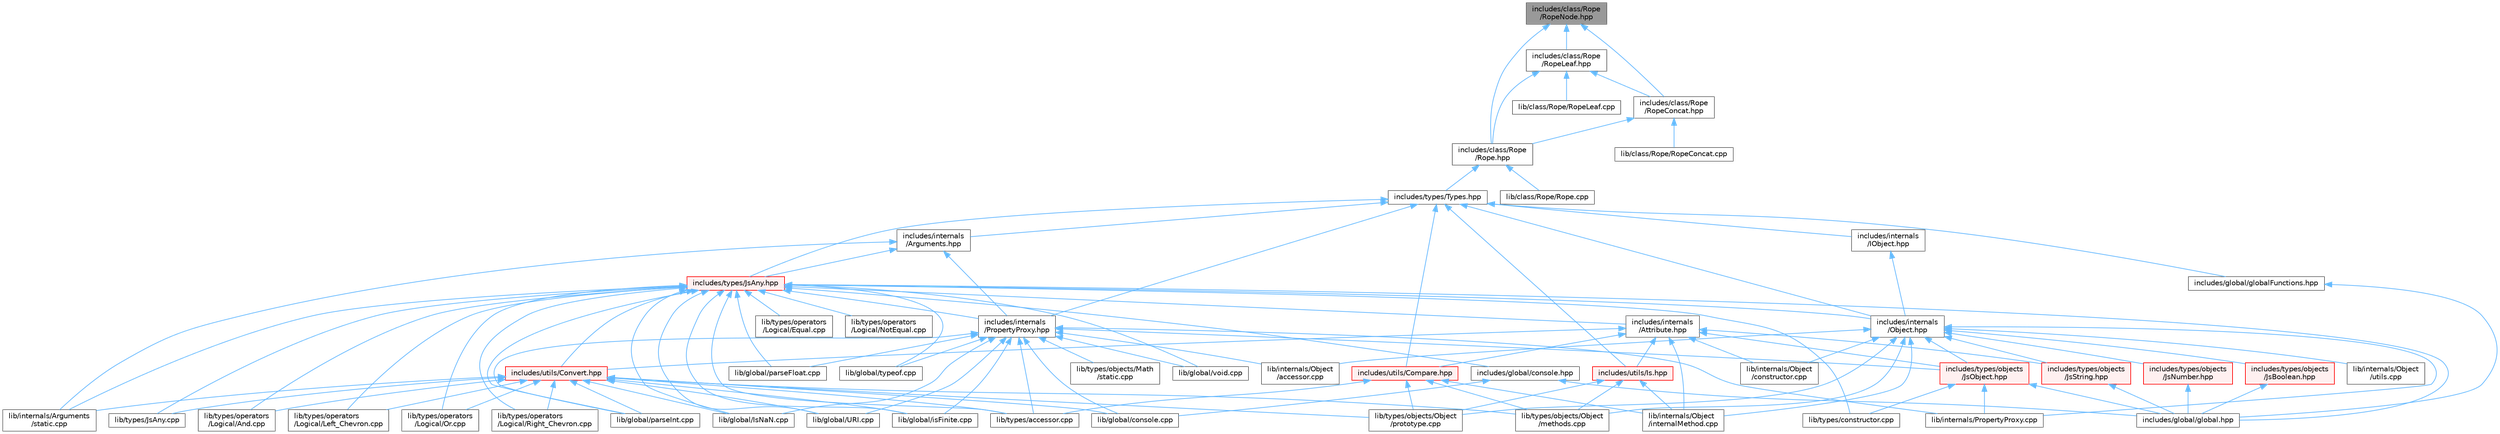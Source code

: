 digraph "includes/class/Rope/RopeNode.hpp"
{
 // LATEX_PDF_SIZE
  bgcolor="transparent";
  edge [fontname=Helvetica,fontsize=10,labelfontname=Helvetica,labelfontsize=10];
  node [fontname=Helvetica,fontsize=10,shape=box,height=0.2,width=0.4];
  Node1 [id="Node000001",label="includes/class/Rope\l/RopeNode.hpp",height=0.2,width=0.4,color="gray40", fillcolor="grey60", style="filled", fontcolor="black",tooltip=" "];
  Node1 -> Node2 [id="edge1_Node000001_Node000002",dir="back",color="steelblue1",style="solid",tooltip=" "];
  Node2 [id="Node000002",label="includes/class/Rope\l/Rope.hpp",height=0.2,width=0.4,color="grey40", fillcolor="white", style="filled",URL="$Rope_8hpp.html",tooltip=" "];
  Node2 -> Node3 [id="edge2_Node000002_Node000003",dir="back",color="steelblue1",style="solid",tooltip=" "];
  Node3 [id="Node000003",label="includes/types/Types.hpp",height=0.2,width=0.4,color="grey40", fillcolor="white", style="filled",URL="$Types_8hpp.html",tooltip=" "];
  Node3 -> Node4 [id="edge3_Node000003_Node000004",dir="back",color="steelblue1",style="solid",tooltip=" "];
  Node4 [id="Node000004",label="includes/global/globalFunctions.hpp",height=0.2,width=0.4,color="grey40", fillcolor="white", style="filled",URL="$globalFunctions_8hpp.html",tooltip=" "];
  Node4 -> Node5 [id="edge4_Node000004_Node000005",dir="back",color="steelblue1",style="solid",tooltip=" "];
  Node5 [id="Node000005",label="includes/global/global.hpp",height=0.2,width=0.4,color="grey40", fillcolor="white", style="filled",URL="$global_8hpp.html",tooltip=" "];
  Node3 -> Node6 [id="edge5_Node000003_Node000006",dir="back",color="steelblue1",style="solid",tooltip=" "];
  Node6 [id="Node000006",label="includes/internals\l/Arguments.hpp",height=0.2,width=0.4,color="grey40", fillcolor="white", style="filled",URL="$Arguments_8hpp.html",tooltip=" "];
  Node6 -> Node7 [id="edge6_Node000006_Node000007",dir="back",color="steelblue1",style="solid",tooltip=" "];
  Node7 [id="Node000007",label="includes/internals\l/PropertyProxy.hpp",height=0.2,width=0.4,color="grey40", fillcolor="white", style="filled",URL="$PropertyProxy_8hpp.html",tooltip=" "];
  Node7 -> Node8 [id="edge7_Node000007_Node000008",dir="back",color="steelblue1",style="solid",tooltip=" "];
  Node8 [id="Node000008",label="includes/types/objects\l/JsObject.hpp",height=0.2,width=0.4,color="red", fillcolor="#FFF0F0", style="filled",URL="$JsObject_8hpp.html",tooltip=" "];
  Node8 -> Node5 [id="edge8_Node000008_Node000005",dir="back",color="steelblue1",style="solid",tooltip=" "];
  Node8 -> Node25 [id="edge9_Node000008_Node000025",dir="back",color="steelblue1",style="solid",tooltip=" "];
  Node25 [id="Node000025",label="lib/internals/PropertyProxy.cpp",height=0.2,width=0.4,color="grey40", fillcolor="white", style="filled",URL="$PropertyProxy_8cpp.html",tooltip=" "];
  Node8 -> Node26 [id="edge10_Node000008_Node000026",dir="back",color="steelblue1",style="solid",tooltip=" "];
  Node26 [id="Node000026",label="lib/types/constructor.cpp",height=0.2,width=0.4,color="grey40", fillcolor="white", style="filled",URL="$types_2constructor_8cpp.html",tooltip=" "];
  Node7 -> Node32 [id="edge11_Node000007_Node000032",dir="back",color="steelblue1",style="solid",tooltip=" "];
  Node32 [id="Node000032",label="lib/global/IsNaN.cpp",height=0.2,width=0.4,color="grey40", fillcolor="white", style="filled",URL="$IsNaN_8cpp.html",tooltip=" "];
  Node7 -> Node33 [id="edge12_Node000007_Node000033",dir="back",color="steelblue1",style="solid",tooltip=" "];
  Node33 [id="Node000033",label="lib/global/URI.cpp",height=0.2,width=0.4,color="grey40", fillcolor="white", style="filled",URL="$URI_8cpp.html",tooltip=" "];
  Node7 -> Node34 [id="edge13_Node000007_Node000034",dir="back",color="steelblue1",style="solid",tooltip=" "];
  Node34 [id="Node000034",label="lib/global/console.cpp",height=0.2,width=0.4,color="grey40", fillcolor="white", style="filled",URL="$console_8cpp.html",tooltip=" "];
  Node7 -> Node35 [id="edge14_Node000007_Node000035",dir="back",color="steelblue1",style="solid",tooltip=" "];
  Node35 [id="Node000035",label="lib/global/isFinite.cpp",height=0.2,width=0.4,color="grey40", fillcolor="white", style="filled",URL="$isFinite_8cpp.html",tooltip=" "];
  Node7 -> Node36 [id="edge15_Node000007_Node000036",dir="back",color="steelblue1",style="solid",tooltip=" "];
  Node36 [id="Node000036",label="lib/global/parseFloat.cpp",height=0.2,width=0.4,color="grey40", fillcolor="white", style="filled",URL="$parseFloat_8cpp.html",tooltip=" "];
  Node7 -> Node37 [id="edge16_Node000007_Node000037",dir="back",color="steelblue1",style="solid",tooltip=" "];
  Node37 [id="Node000037",label="lib/global/parseInt.cpp",height=0.2,width=0.4,color="grey40", fillcolor="white", style="filled",URL="$parseInt_8cpp.html",tooltip=" "];
  Node7 -> Node38 [id="edge17_Node000007_Node000038",dir="back",color="steelblue1",style="solid",tooltip=" "];
  Node38 [id="Node000038",label="lib/global/typeof.cpp",height=0.2,width=0.4,color="grey40", fillcolor="white", style="filled",URL="$typeof_8cpp.html",tooltip=" "];
  Node7 -> Node39 [id="edge18_Node000007_Node000039",dir="back",color="steelblue1",style="solid",tooltip=" "];
  Node39 [id="Node000039",label="lib/global/void.cpp",height=0.2,width=0.4,color="grey40", fillcolor="white", style="filled",URL="$void_8cpp.html",tooltip=" "];
  Node7 -> Node40 [id="edge19_Node000007_Node000040",dir="back",color="steelblue1",style="solid",tooltip=" "];
  Node40 [id="Node000040",label="lib/internals/Object\l/accessor.cpp",height=0.2,width=0.4,color="grey40", fillcolor="white", style="filled",URL="$internals_2Object_2accessor_8cpp.html",tooltip=" "];
  Node7 -> Node25 [id="edge20_Node000007_Node000025",dir="back",color="steelblue1",style="solid",tooltip=" "];
  Node7 -> Node13 [id="edge21_Node000007_Node000013",dir="back",color="steelblue1",style="solid",tooltip=" "];
  Node13 [id="Node000013",label="lib/types/accessor.cpp",height=0.2,width=0.4,color="grey40", fillcolor="white", style="filled",URL="$types_2accessor_8cpp.html",tooltip=" "];
  Node7 -> Node41 [id="edge22_Node000007_Node000041",dir="back",color="steelblue1",style="solid",tooltip=" "];
  Node41 [id="Node000041",label="lib/types/objects/Math\l/static.cpp",height=0.2,width=0.4,color="grey40", fillcolor="white", style="filled",URL="$types_2objects_2Math_2static_8cpp.html",tooltip=" "];
  Node6 -> Node42 [id="edge23_Node000006_Node000042",dir="back",color="steelblue1",style="solid",tooltip=" "];
  Node42 [id="Node000042",label="includes/types/JsAny.hpp",height=0.2,width=0.4,color="red", fillcolor="#FFF0F0", style="filled",URL="$JsAny_8hpp.html",tooltip=" "];
  Node42 -> Node43 [id="edge24_Node000042_Node000043",dir="back",color="steelblue1",style="solid",tooltip=" "];
  Node43 [id="Node000043",label="includes/global/console.hpp",height=0.2,width=0.4,color="grey40", fillcolor="white", style="filled",URL="$console_8hpp.html",tooltip=" "];
  Node43 -> Node5 [id="edge25_Node000043_Node000005",dir="back",color="steelblue1",style="solid",tooltip=" "];
  Node43 -> Node34 [id="edge26_Node000043_Node000034",dir="back",color="steelblue1",style="solid",tooltip=" "];
  Node42 -> Node5 [id="edge27_Node000042_Node000005",dir="back",color="steelblue1",style="solid",tooltip=" "];
  Node42 -> Node44 [id="edge28_Node000042_Node000044",dir="back",color="steelblue1",style="solid",tooltip=" "];
  Node44 [id="Node000044",label="includes/internals\l/Attribute.hpp",height=0.2,width=0.4,color="grey40", fillcolor="white", style="filled",URL="$Attribute_8hpp.html",tooltip=" "];
  Node44 -> Node8 [id="edge29_Node000044_Node000008",dir="back",color="steelblue1",style="solid",tooltip=" "];
  Node44 -> Node45 [id="edge30_Node000044_Node000045",dir="back",color="steelblue1",style="solid",tooltip=" "];
  Node45 [id="Node000045",label="includes/types/objects\l/JsString.hpp",height=0.2,width=0.4,color="red", fillcolor="#FFF0F0", style="filled",URL="$JsString_8hpp.html",tooltip=" "];
  Node45 -> Node5 [id="edge31_Node000045_Node000005",dir="back",color="steelblue1",style="solid",tooltip=" "];
  Node44 -> Node48 [id="edge32_Node000044_Node000048",dir="back",color="steelblue1",style="solid",tooltip=" "];
  Node48 [id="Node000048",label="includes/utils/Compare.hpp",height=0.2,width=0.4,color="red", fillcolor="#FFF0F0", style="filled",URL="$Compare_8hpp.html",tooltip=" "];
  Node48 -> Node49 [id="edge33_Node000048_Node000049",dir="back",color="steelblue1",style="solid",tooltip=" "];
  Node49 [id="Node000049",label="lib/internals/Object\l/internalMethod.cpp",height=0.2,width=0.4,color="grey40", fillcolor="white", style="filled",URL="$internalMethod_8cpp.html",tooltip=" "];
  Node48 -> Node13 [id="edge34_Node000048_Node000013",dir="back",color="steelblue1",style="solid",tooltip=" "];
  Node48 -> Node20 [id="edge35_Node000048_Node000020",dir="back",color="steelblue1",style="solid",tooltip=" "];
  Node20 [id="Node000020",label="lib/types/objects/Object\l/methods.cpp",height=0.2,width=0.4,color="grey40", fillcolor="white", style="filled",URL="$Object_2methods_8cpp.html",tooltip=" "];
  Node48 -> Node21 [id="edge36_Node000048_Node000021",dir="back",color="steelblue1",style="solid",tooltip=" "];
  Node21 [id="Node000021",label="lib/types/objects/Object\l/prototype.cpp",height=0.2,width=0.4,color="grey40", fillcolor="white", style="filled",URL="$Object_2prototype_8cpp.html",tooltip=" "];
  Node44 -> Node51 [id="edge37_Node000044_Node000051",dir="back",color="steelblue1",style="solid",tooltip=" "];
  Node51 [id="Node000051",label="includes/utils/Convert.hpp",height=0.2,width=0.4,color="red", fillcolor="#FFF0F0", style="filled",URL="$Convert_8hpp.html",tooltip=" "];
  Node51 -> Node32 [id="edge38_Node000051_Node000032",dir="back",color="steelblue1",style="solid",tooltip=" "];
  Node51 -> Node33 [id="edge39_Node000051_Node000033",dir="back",color="steelblue1",style="solid",tooltip=" "];
  Node51 -> Node34 [id="edge40_Node000051_Node000034",dir="back",color="steelblue1",style="solid",tooltip=" "];
  Node51 -> Node35 [id="edge41_Node000051_Node000035",dir="back",color="steelblue1",style="solid",tooltip=" "];
  Node51 -> Node37 [id="edge42_Node000051_Node000037",dir="back",color="steelblue1",style="solid",tooltip=" "];
  Node51 -> Node12 [id="edge43_Node000051_Node000012",dir="back",color="steelblue1",style="solid",tooltip=" "];
  Node12 [id="Node000012",label="lib/internals/Arguments\l/static.cpp",height=0.2,width=0.4,color="grey40", fillcolor="white", style="filled",URL="$internals_2Arguments_2static_8cpp.html",tooltip=" "];
  Node51 -> Node53 [id="edge44_Node000051_Node000053",dir="back",color="steelblue1",style="solid",tooltip=" "];
  Node53 [id="Node000053",label="lib/types/JsAny.cpp",height=0.2,width=0.4,color="grey40", fillcolor="white", style="filled",URL="$JsAny_8cpp.html",tooltip=" "];
  Node51 -> Node13 [id="edge45_Node000051_Node000013",dir="back",color="steelblue1",style="solid",tooltip=" "];
  Node51 -> Node20 [id="edge46_Node000051_Node000020",dir="back",color="steelblue1",style="solid",tooltip=" "];
  Node51 -> Node21 [id="edge47_Node000051_Node000021",dir="back",color="steelblue1",style="solid",tooltip=" "];
  Node51 -> Node56 [id="edge48_Node000051_Node000056",dir="back",color="steelblue1",style="solid",tooltip=" "];
  Node56 [id="Node000056",label="lib/types/operators\l/Logical/And.cpp",height=0.2,width=0.4,color="grey40", fillcolor="white", style="filled",URL="$Logical_2And_8cpp.html",tooltip=" "];
  Node51 -> Node57 [id="edge49_Node000051_Node000057",dir="back",color="steelblue1",style="solid",tooltip=" "];
  Node57 [id="Node000057",label="lib/types/operators\l/Logical/Left_Chevron.cpp",height=0.2,width=0.4,color="grey40", fillcolor="white", style="filled",URL="$Logical_2Left__Chevron_8cpp.html",tooltip=" "];
  Node51 -> Node58 [id="edge50_Node000051_Node000058",dir="back",color="steelblue1",style="solid",tooltip=" "];
  Node58 [id="Node000058",label="lib/types/operators\l/Logical/Or.cpp",height=0.2,width=0.4,color="grey40", fillcolor="white", style="filled",URL="$Logical_2Or_8cpp.html",tooltip=" "];
  Node51 -> Node59 [id="edge51_Node000051_Node000059",dir="back",color="steelblue1",style="solid",tooltip=" "];
  Node59 [id="Node000059",label="lib/types/operators\l/Logical/Right_Chevron.cpp",height=0.2,width=0.4,color="grey40", fillcolor="white", style="filled",URL="$Logical_2Right__Chevron_8cpp.html",tooltip=" "];
  Node44 -> Node82 [id="edge52_Node000044_Node000082",dir="back",color="steelblue1",style="solid",tooltip=" "];
  Node82 [id="Node000082",label="includes/utils/Is.hpp",height=0.2,width=0.4,color="red", fillcolor="#FFF0F0", style="filled",URL="$Is_8hpp.html",tooltip=" "];
  Node82 -> Node49 [id="edge53_Node000082_Node000049",dir="back",color="steelblue1",style="solid",tooltip=" "];
  Node82 -> Node20 [id="edge54_Node000082_Node000020",dir="back",color="steelblue1",style="solid",tooltip=" "];
  Node82 -> Node21 [id="edge55_Node000082_Node000021",dir="back",color="steelblue1",style="solid",tooltip=" "];
  Node44 -> Node83 [id="edge56_Node000044_Node000083",dir="back",color="steelblue1",style="solid",tooltip=" "];
  Node83 [id="Node000083",label="lib/internals/Object\l/constructor.cpp",height=0.2,width=0.4,color="grey40", fillcolor="white", style="filled",URL="$internals_2Object_2constructor_8cpp.html",tooltip=" "];
  Node44 -> Node49 [id="edge57_Node000044_Node000049",dir="back",color="steelblue1",style="solid",tooltip=" "];
  Node42 -> Node84 [id="edge58_Node000042_Node000084",dir="back",color="steelblue1",style="solid",tooltip=" "];
  Node84 [id="Node000084",label="includes/internals\l/Object.hpp",height=0.2,width=0.4,color="grey40", fillcolor="white", style="filled",URL="$Object_8hpp.html",tooltip=" "];
  Node84 -> Node85 [id="edge59_Node000084_Node000085",dir="back",color="steelblue1",style="solid",tooltip=" "];
  Node85 [id="Node000085",label="includes/types/objects\l/JsBoolean.hpp",height=0.2,width=0.4,color="red", fillcolor="#FFF0F0", style="filled",URL="$JsBoolean_8hpp.html",tooltip=" "];
  Node85 -> Node5 [id="edge60_Node000085_Node000005",dir="back",color="steelblue1",style="solid",tooltip=" "];
  Node84 -> Node86 [id="edge61_Node000084_Node000086",dir="back",color="steelblue1",style="solid",tooltip=" "];
  Node86 [id="Node000086",label="includes/types/objects\l/JsNumber.hpp",height=0.2,width=0.4,color="red", fillcolor="#FFF0F0", style="filled",URL="$JsNumber_8hpp.html",tooltip=" "];
  Node86 -> Node5 [id="edge62_Node000086_Node000005",dir="back",color="steelblue1",style="solid",tooltip=" "];
  Node84 -> Node8 [id="edge63_Node000084_Node000008",dir="back",color="steelblue1",style="solid",tooltip=" "];
  Node84 -> Node45 [id="edge64_Node000084_Node000045",dir="back",color="steelblue1",style="solid",tooltip=" "];
  Node84 -> Node40 [id="edge65_Node000084_Node000040",dir="back",color="steelblue1",style="solid",tooltip=" "];
  Node84 -> Node83 [id="edge66_Node000084_Node000083",dir="back",color="steelblue1",style="solid",tooltip=" "];
  Node84 -> Node49 [id="edge67_Node000084_Node000049",dir="back",color="steelblue1",style="solid",tooltip=" "];
  Node84 -> Node87 [id="edge68_Node000084_Node000087",dir="back",color="steelblue1",style="solid",tooltip=" "];
  Node87 [id="Node000087",label="lib/internals/Object\l/utils.cpp",height=0.2,width=0.4,color="grey40", fillcolor="white", style="filled",URL="$utils_8cpp.html",tooltip=" "];
  Node84 -> Node25 [id="edge69_Node000084_Node000025",dir="back",color="steelblue1",style="solid",tooltip=" "];
  Node84 -> Node20 [id="edge70_Node000084_Node000020",dir="back",color="steelblue1",style="solid",tooltip=" "];
  Node84 -> Node21 [id="edge71_Node000084_Node000021",dir="back",color="steelblue1",style="solid",tooltip=" "];
  Node42 -> Node7 [id="edge72_Node000042_Node000007",dir="back",color="steelblue1",style="solid",tooltip=" "];
  Node42 -> Node51 [id="edge73_Node000042_Node000051",dir="back",color="steelblue1",style="solid",tooltip=" "];
  Node42 -> Node32 [id="edge74_Node000042_Node000032",dir="back",color="steelblue1",style="solid",tooltip=" "];
  Node42 -> Node33 [id="edge75_Node000042_Node000033",dir="back",color="steelblue1",style="solid",tooltip=" "];
  Node42 -> Node35 [id="edge76_Node000042_Node000035",dir="back",color="steelblue1",style="solid",tooltip=" "];
  Node42 -> Node36 [id="edge77_Node000042_Node000036",dir="back",color="steelblue1",style="solid",tooltip=" "];
  Node42 -> Node37 [id="edge78_Node000042_Node000037",dir="back",color="steelblue1",style="solid",tooltip=" "];
  Node42 -> Node38 [id="edge79_Node000042_Node000038",dir="back",color="steelblue1",style="solid",tooltip=" "];
  Node42 -> Node39 [id="edge80_Node000042_Node000039",dir="back",color="steelblue1",style="solid",tooltip=" "];
  Node42 -> Node12 [id="edge81_Node000042_Node000012",dir="back",color="steelblue1",style="solid",tooltip=" "];
  Node42 -> Node53 [id="edge82_Node000042_Node000053",dir="back",color="steelblue1",style="solid",tooltip=" "];
  Node42 -> Node13 [id="edge83_Node000042_Node000013",dir="back",color="steelblue1",style="solid",tooltip=" "];
  Node42 -> Node26 [id="edge84_Node000042_Node000026",dir="back",color="steelblue1",style="solid",tooltip=" "];
  Node42 -> Node56 [id="edge85_Node000042_Node000056",dir="back",color="steelblue1",style="solid",tooltip=" "];
  Node42 -> Node88 [id="edge86_Node000042_Node000088",dir="back",color="steelblue1",style="solid",tooltip=" "];
  Node88 [id="Node000088",label="lib/types/operators\l/Logical/Equal.cpp",height=0.2,width=0.4,color="grey40", fillcolor="white", style="filled",URL="$Equal_8cpp.html",tooltip=" "];
  Node42 -> Node57 [id="edge87_Node000042_Node000057",dir="back",color="steelblue1",style="solid",tooltip=" "];
  Node42 -> Node89 [id="edge88_Node000042_Node000089",dir="back",color="steelblue1",style="solid",tooltip=" "];
  Node89 [id="Node000089",label="lib/types/operators\l/Logical/NotEqual.cpp",height=0.2,width=0.4,color="grey40", fillcolor="white", style="filled",URL="$NotEqual_8cpp.html",tooltip=" "];
  Node42 -> Node58 [id="edge89_Node000042_Node000058",dir="back",color="steelblue1",style="solid",tooltip=" "];
  Node42 -> Node59 [id="edge90_Node000042_Node000059",dir="back",color="steelblue1",style="solid",tooltip=" "];
  Node6 -> Node12 [id="edge91_Node000006_Node000012",dir="back",color="steelblue1",style="solid",tooltip=" "];
  Node3 -> Node94 [id="edge92_Node000003_Node000094",dir="back",color="steelblue1",style="solid",tooltip=" "];
  Node94 [id="Node000094",label="includes/internals\l/IObject.hpp",height=0.2,width=0.4,color="grey40", fillcolor="white", style="filled",URL="$IObject_8hpp.html",tooltip=" "];
  Node94 -> Node84 [id="edge93_Node000094_Node000084",dir="back",color="steelblue1",style="solid",tooltip=" "];
  Node3 -> Node84 [id="edge94_Node000003_Node000084",dir="back",color="steelblue1",style="solid",tooltip=" "];
  Node3 -> Node7 [id="edge95_Node000003_Node000007",dir="back",color="steelblue1",style="solid",tooltip=" "];
  Node3 -> Node42 [id="edge96_Node000003_Node000042",dir="back",color="steelblue1",style="solid",tooltip=" "];
  Node3 -> Node48 [id="edge97_Node000003_Node000048",dir="back",color="steelblue1",style="solid",tooltip=" "];
  Node3 -> Node82 [id="edge98_Node000003_Node000082",dir="back",color="steelblue1",style="solid",tooltip=" "];
  Node2 -> Node95 [id="edge99_Node000002_Node000095",dir="back",color="steelblue1",style="solid",tooltip=" "];
  Node95 [id="Node000095",label="lib/class/Rope/Rope.cpp",height=0.2,width=0.4,color="grey40", fillcolor="white", style="filled",URL="$Rope_8cpp.html",tooltip=" "];
  Node1 -> Node96 [id="edge100_Node000001_Node000096",dir="back",color="steelblue1",style="solid",tooltip=" "];
  Node96 [id="Node000096",label="includes/class/Rope\l/RopeConcat.hpp",height=0.2,width=0.4,color="grey40", fillcolor="white", style="filled",URL="$RopeConcat_8hpp.html",tooltip=" "];
  Node96 -> Node2 [id="edge101_Node000096_Node000002",dir="back",color="steelblue1",style="solid",tooltip=" "];
  Node96 -> Node97 [id="edge102_Node000096_Node000097",dir="back",color="steelblue1",style="solid",tooltip=" "];
  Node97 [id="Node000097",label="lib/class/Rope/RopeConcat.cpp",height=0.2,width=0.4,color="grey40", fillcolor="white", style="filled",URL="$RopeConcat_8cpp.html",tooltip=" "];
  Node1 -> Node98 [id="edge103_Node000001_Node000098",dir="back",color="steelblue1",style="solid",tooltip=" "];
  Node98 [id="Node000098",label="includes/class/Rope\l/RopeLeaf.hpp",height=0.2,width=0.4,color="grey40", fillcolor="white", style="filled",URL="$RopeLeaf_8hpp.html",tooltip=" "];
  Node98 -> Node2 [id="edge104_Node000098_Node000002",dir="back",color="steelblue1",style="solid",tooltip=" "];
  Node98 -> Node96 [id="edge105_Node000098_Node000096",dir="back",color="steelblue1",style="solid",tooltip=" "];
  Node98 -> Node99 [id="edge106_Node000098_Node000099",dir="back",color="steelblue1",style="solid",tooltip=" "];
  Node99 [id="Node000099",label="lib/class/Rope/RopeLeaf.cpp",height=0.2,width=0.4,color="grey40", fillcolor="white", style="filled",URL="$RopeLeaf_8cpp.html",tooltip=" "];
}
